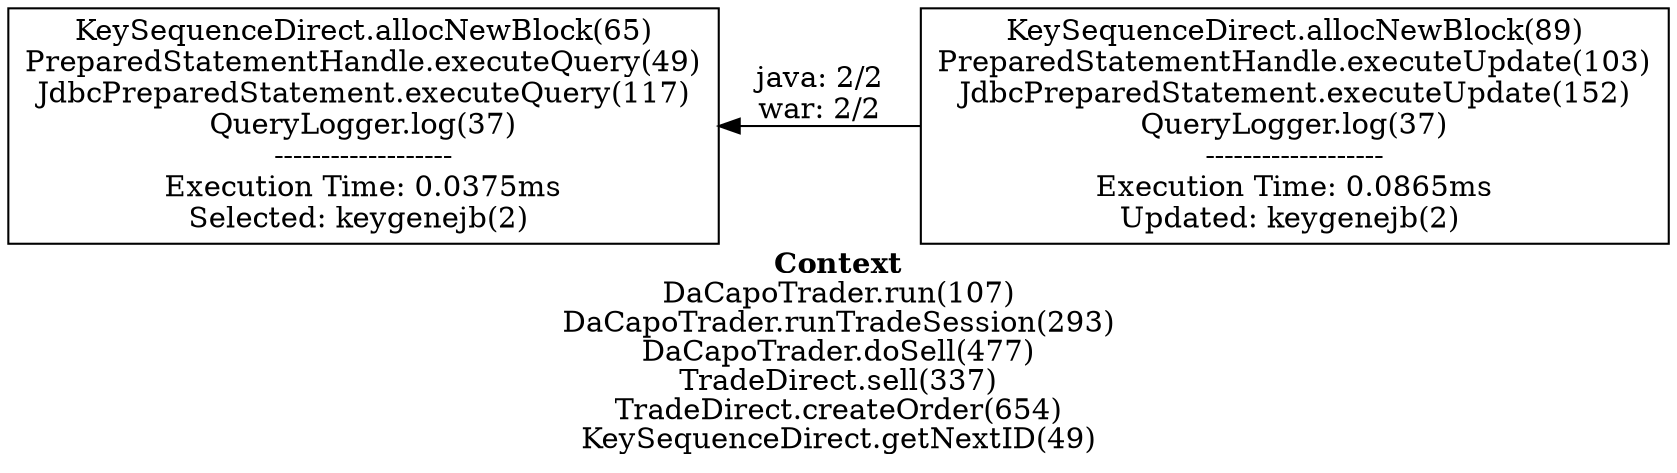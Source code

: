 digraph 783943498 { 
label=<<font face="Times-Bold">Context</font><br/>DaCapoTrader.run(107)<br/>DaCapoTrader.runTradeSession(293)<br/>DaCapoTrader.doSell(477)<br/>TradeDirect.sell(337)<br/>TradeDirect.createOrder(654)<br/>KeySequenceDirect.getNextID(49)>;rankdir=RL;
1 [label="KeySequenceDirect.allocNewBlock(65)\nPreparedStatementHandle.executeQuery(49)\nJdbcPreparedStatement.executeQuery(117)\nQueryLogger.log(37)\n-------------------\nExecution Time: 0.0375ms\nSelected: keygenejb(2) \n", shape=box];
2 [label="KeySequenceDirect.allocNewBlock(89)\nPreparedStatementHandle.executeUpdate(103)\nJdbcPreparedStatement.executeUpdate(152)\nQueryLogger.log(37)\n-------------------\nExecution Time: 0.0865ms\nUpdated: keygenejb(2) \n", shape=box];
2 -> 1 [label="java: 2/2\nwar: 2/2\n"];
}

